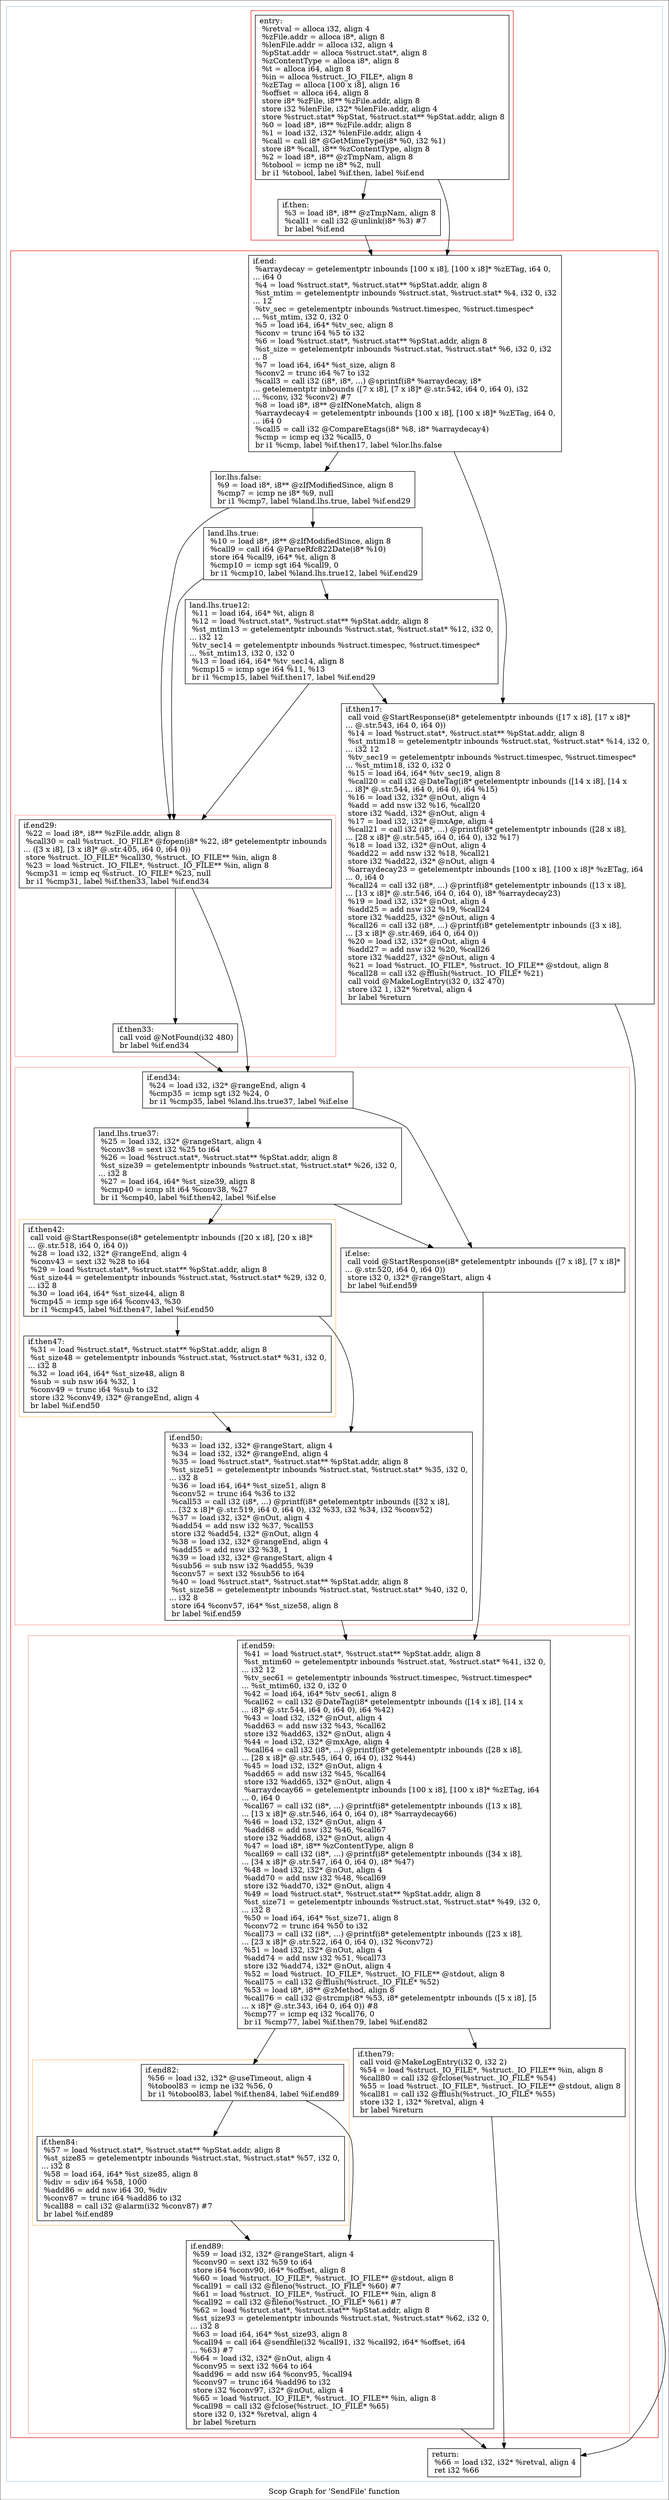 digraph "Scop Graph for 'SendFile' function" {
	label="Scop Graph for 'SendFile' function";

	Node0x20841b0 [shape=record,label="{entry:\l  %retval = alloca i32, align 4\l  %zFile.addr = alloca i8*, align 8\l  %lenFile.addr = alloca i32, align 4\l  %pStat.addr = alloca %struct.stat*, align 8\l  %zContentType = alloca i8*, align 8\l  %t = alloca i64, align 8\l  %in = alloca %struct._IO_FILE*, align 8\l  %zETag = alloca [100 x i8], align 16\l  %offset = alloca i64, align 8\l  store i8* %zFile, i8** %zFile.addr, align 8\l  store i32 %lenFile, i32* %lenFile.addr, align 4\l  store %struct.stat* %pStat, %struct.stat** %pStat.addr, align 8\l  %0 = load i8*, i8** %zFile.addr, align 8\l  %1 = load i32, i32* %lenFile.addr, align 4\l  %call = call i8* @GetMimeType(i8* %0, i32 %1)\l  store i8* %call, i8** %zContentType, align 8\l  %2 = load i8*, i8** @zTmpNam, align 8\l  %tobool = icmp ne i8* %2, null\l  br i1 %tobool, label %if.then, label %if.end\l}"];
	Node0x20841b0 -> Node0x1ff9ca0;
	Node0x20841b0 -> Node0x2001af0;
	Node0x1ff9ca0 [shape=record,label="{if.then:                                          \l  %3 = load i8*, i8** @zTmpNam, align 8\l  %call1 = call i32 @unlink(i8* %3) #7\l  br label %if.end\l}"];
	Node0x1ff9ca0 -> Node0x2001af0;
	Node0x2001af0 [shape=record,label="{if.end:                                           \l  %arraydecay = getelementptr inbounds [100 x i8], [100 x i8]* %zETag, i64 0,\l... i64 0\l  %4 = load %struct.stat*, %struct.stat** %pStat.addr, align 8\l  %st_mtim = getelementptr inbounds %struct.stat, %struct.stat* %4, i32 0, i32\l... 12\l  %tv_sec = getelementptr inbounds %struct.timespec, %struct.timespec*\l... %st_mtim, i32 0, i32 0\l  %5 = load i64, i64* %tv_sec, align 8\l  %conv = trunc i64 %5 to i32\l  %6 = load %struct.stat*, %struct.stat** %pStat.addr, align 8\l  %st_size = getelementptr inbounds %struct.stat, %struct.stat* %6, i32 0, i32\l... 8\l  %7 = load i64, i64* %st_size, align 8\l  %conv2 = trunc i64 %7 to i32\l  %call3 = call i32 (i8*, i8*, ...) @sprintf(i8* %arraydecay, i8*\l... getelementptr inbounds ([7 x i8], [7 x i8]* @.str.542, i64 0, i64 0), i32\l... %conv, i32 %conv2) #7\l  %8 = load i8*, i8** @zIfNoneMatch, align 8\l  %arraydecay4 = getelementptr inbounds [100 x i8], [100 x i8]* %zETag, i64 0,\l... i64 0\l  %call5 = call i32 @CompareEtags(i8* %8, i8* %arraydecay4)\l  %cmp = icmp eq i32 %call5, 0\l  br i1 %cmp, label %if.then17, label %lor.lhs.false\l}"];
	Node0x2001af0 -> Node0x2024550;
	Node0x2001af0 -> Node0x1fe0de0;
	Node0x2024550 [shape=record,label="{if.then17:                                        \l  call void @StartResponse(i8* getelementptr inbounds ([17 x i8], [17 x i8]*\l... @.str.543, i64 0, i64 0))\l  %14 = load %struct.stat*, %struct.stat** %pStat.addr, align 8\l  %st_mtim18 = getelementptr inbounds %struct.stat, %struct.stat* %14, i32 0,\l... i32 12\l  %tv_sec19 = getelementptr inbounds %struct.timespec, %struct.timespec*\l... %st_mtim18, i32 0, i32 0\l  %15 = load i64, i64* %tv_sec19, align 8\l  %call20 = call i32 @DateTag(i8* getelementptr inbounds ([14 x i8], [14 x\l... i8]* @.str.544, i64 0, i64 0), i64 %15)\l  %16 = load i32, i32* @nOut, align 4\l  %add = add nsw i32 %16, %call20\l  store i32 %add, i32* @nOut, align 4\l  %17 = load i32, i32* @mxAge, align 4\l  %call21 = call i32 (i8*, ...) @printf(i8* getelementptr inbounds ([28 x i8],\l... [28 x i8]* @.str.545, i64 0, i64 0), i32 %17)\l  %18 = load i32, i32* @nOut, align 4\l  %add22 = add nsw i32 %18, %call21\l  store i32 %add22, i32* @nOut, align 4\l  %arraydecay23 = getelementptr inbounds [100 x i8], [100 x i8]* %zETag, i64\l... 0, i64 0\l  %call24 = call i32 (i8*, ...) @printf(i8* getelementptr inbounds ([13 x i8],\l... [13 x i8]* @.str.546, i64 0, i64 0), i8* %arraydecay23)\l  %19 = load i32, i32* @nOut, align 4\l  %add25 = add nsw i32 %19, %call24\l  store i32 %add25, i32* @nOut, align 4\l  %call26 = call i32 (i8*, ...) @printf(i8* getelementptr inbounds ([3 x i8],\l... [3 x i8]* @.str.469, i64 0, i64 0))\l  %20 = load i32, i32* @nOut, align 4\l  %add27 = add nsw i32 %20, %call26\l  store i32 %add27, i32* @nOut, align 4\l  %21 = load %struct._IO_FILE*, %struct._IO_FILE** @stdout, align 8\l  %call28 = call i32 @fflush(%struct._IO_FILE* %21)\l  call void @MakeLogEntry(i32 0, i32 470)\l  store i32 1, i32* %retval, align 4\l  br label %return\l}"];
	Node0x2024550 -> Node0x1fdd190;
	Node0x1fdd190 [shape=record,label="{return:                                           \l  %66 = load i32, i32* %retval, align 4\l  ret i32 %66\l}"];
	Node0x1fe0de0 [shape=record,label="{lor.lhs.false:                                    \l  %9 = load i8*, i8** @zIfModifiedSince, align 8\l  %cmp7 = icmp ne i8* %9, null\l  br i1 %cmp7, label %land.lhs.true, label %if.end29\l}"];
	Node0x1fe0de0 -> Node0x1ffdb80;
	Node0x1fe0de0 -> Node0x1fe9a30;
	Node0x1ffdb80 [shape=record,label="{land.lhs.true:                                    \l  %10 = load i8*, i8** @zIfModifiedSince, align 8\l  %call9 = call i64 @ParseRfc822Date(i8* %10)\l  store i64 %call9, i64* %t, align 8\l  %cmp10 = icmp sgt i64 %call9, 0\l  br i1 %cmp10, label %land.lhs.true12, label %if.end29\l}"];
	Node0x1ffdb80 -> Node0x2029dc0;
	Node0x1ffdb80 -> Node0x1fe9a30;
	Node0x2029dc0 [shape=record,label="{land.lhs.true12:                                  \l  %11 = load i64, i64* %t, align 8\l  %12 = load %struct.stat*, %struct.stat** %pStat.addr, align 8\l  %st_mtim13 = getelementptr inbounds %struct.stat, %struct.stat* %12, i32 0,\l... i32 12\l  %tv_sec14 = getelementptr inbounds %struct.timespec, %struct.timespec*\l... %st_mtim13, i32 0, i32 0\l  %13 = load i64, i64* %tv_sec14, align 8\l  %cmp15 = icmp sge i64 %11, %13\l  br i1 %cmp15, label %if.then17, label %if.end29\l}"];
	Node0x2029dc0 -> Node0x2024550;
	Node0x2029dc0 -> Node0x1fe9a30;
	Node0x1fe9a30 [shape=record,label="{if.end29:                                         \l  %22 = load i8*, i8** %zFile.addr, align 8\l  %call30 = call %struct._IO_FILE* @fopen(i8* %22, i8* getelementptr inbounds\l... ([3 x i8], [3 x i8]* @.str.405, i64 0, i64 0))\l  store %struct._IO_FILE* %call30, %struct._IO_FILE** %in, align 8\l  %23 = load %struct._IO_FILE*, %struct._IO_FILE** %in, align 8\l  %cmp31 = icmp eq %struct._IO_FILE* %23, null\l  br i1 %cmp31, label %if.then33, label %if.end34\l}"];
	Node0x1fe9a30 -> Node0x2021380;
	Node0x1fe9a30 -> Node0x20865c0;
	Node0x2021380 [shape=record,label="{if.then33:                                        \l  call void @NotFound(i32 480)\l  br label %if.end34\l}"];
	Node0x2021380 -> Node0x20865c0;
	Node0x20865c0 [shape=record,label="{if.end34:                                         \l  %24 = load i32, i32* @rangeEnd, align 4\l  %cmp35 = icmp sgt i32 %24, 0\l  br i1 %cmp35, label %land.lhs.true37, label %if.else\l}"];
	Node0x20865c0 -> Node0x2018f50;
	Node0x20865c0 -> Node0x1fe4ae0;
	Node0x2018f50 [shape=record,label="{land.lhs.true37:                                  \l  %25 = load i32, i32* @rangeStart, align 4\l  %conv38 = sext i32 %25 to i64\l  %26 = load %struct.stat*, %struct.stat** %pStat.addr, align 8\l  %st_size39 = getelementptr inbounds %struct.stat, %struct.stat* %26, i32 0,\l... i32 8\l  %27 = load i64, i64* %st_size39, align 8\l  %cmp40 = icmp slt i64 %conv38, %27\l  br i1 %cmp40, label %if.then42, label %if.else\l}"];
	Node0x2018f50 -> Node0x20a4ef0;
	Node0x2018f50 -> Node0x1fe4ae0;
	Node0x20a4ef0 [shape=record,label="{if.then42:                                        \l  call void @StartResponse(i8* getelementptr inbounds ([20 x i8], [20 x i8]*\l... @.str.518, i64 0, i64 0))\l  %28 = load i32, i32* @rangeEnd, align 4\l  %conv43 = sext i32 %28 to i64\l  %29 = load %struct.stat*, %struct.stat** %pStat.addr, align 8\l  %st_size44 = getelementptr inbounds %struct.stat, %struct.stat* %29, i32 0,\l... i32 8\l  %30 = load i64, i64* %st_size44, align 8\l  %cmp45 = icmp sge i64 %conv43, %30\l  br i1 %cmp45, label %if.then47, label %if.end50\l}"];
	Node0x20a4ef0 -> Node0x1fd6df0;
	Node0x20a4ef0 -> Node0x20287f0;
	Node0x1fd6df0 [shape=record,label="{if.then47:                                        \l  %31 = load %struct.stat*, %struct.stat** %pStat.addr, align 8\l  %st_size48 = getelementptr inbounds %struct.stat, %struct.stat* %31, i32 0,\l... i32 8\l  %32 = load i64, i64* %st_size48, align 8\l  %sub = sub nsw i64 %32, 1\l  %conv49 = trunc i64 %sub to i32\l  store i32 %conv49, i32* @rangeEnd, align 4\l  br label %if.end50\l}"];
	Node0x1fd6df0 -> Node0x20287f0;
	Node0x20287f0 [shape=record,label="{if.end50:                                         \l  %33 = load i32, i32* @rangeStart, align 4\l  %34 = load i32, i32* @rangeEnd, align 4\l  %35 = load %struct.stat*, %struct.stat** %pStat.addr, align 8\l  %st_size51 = getelementptr inbounds %struct.stat, %struct.stat* %35, i32 0,\l... i32 8\l  %36 = load i64, i64* %st_size51, align 8\l  %conv52 = trunc i64 %36 to i32\l  %call53 = call i32 (i8*, ...) @printf(i8* getelementptr inbounds ([32 x i8],\l... [32 x i8]* @.str.519, i64 0, i64 0), i32 %33, i32 %34, i32 %conv52)\l  %37 = load i32, i32* @nOut, align 4\l  %add54 = add nsw i32 %37, %call53\l  store i32 %add54, i32* @nOut, align 4\l  %38 = load i32, i32* @rangeEnd, align 4\l  %add55 = add nsw i32 %38, 1\l  %39 = load i32, i32* @rangeStart, align 4\l  %sub56 = sub nsw i32 %add55, %39\l  %conv57 = sext i32 %sub56 to i64\l  %40 = load %struct.stat*, %struct.stat** %pStat.addr, align 8\l  %st_size58 = getelementptr inbounds %struct.stat, %struct.stat* %40, i32 0,\l... i32 8\l  store i64 %conv57, i64* %st_size58, align 8\l  br label %if.end59\l}"];
	Node0x20287f0 -> Node0x1ffa8a0;
	Node0x1ffa8a0 [shape=record,label="{if.end59:                                         \l  %41 = load %struct.stat*, %struct.stat** %pStat.addr, align 8\l  %st_mtim60 = getelementptr inbounds %struct.stat, %struct.stat* %41, i32 0,\l... i32 12\l  %tv_sec61 = getelementptr inbounds %struct.timespec, %struct.timespec*\l... %st_mtim60, i32 0, i32 0\l  %42 = load i64, i64* %tv_sec61, align 8\l  %call62 = call i32 @DateTag(i8* getelementptr inbounds ([14 x i8], [14 x\l... i8]* @.str.544, i64 0, i64 0), i64 %42)\l  %43 = load i32, i32* @nOut, align 4\l  %add63 = add nsw i32 %43, %call62\l  store i32 %add63, i32* @nOut, align 4\l  %44 = load i32, i32* @mxAge, align 4\l  %call64 = call i32 (i8*, ...) @printf(i8* getelementptr inbounds ([28 x i8],\l... [28 x i8]* @.str.545, i64 0, i64 0), i32 %44)\l  %45 = load i32, i32* @nOut, align 4\l  %add65 = add nsw i32 %45, %call64\l  store i32 %add65, i32* @nOut, align 4\l  %arraydecay66 = getelementptr inbounds [100 x i8], [100 x i8]* %zETag, i64\l... 0, i64 0\l  %call67 = call i32 (i8*, ...) @printf(i8* getelementptr inbounds ([13 x i8],\l... [13 x i8]* @.str.546, i64 0, i64 0), i8* %arraydecay66)\l  %46 = load i32, i32* @nOut, align 4\l  %add68 = add nsw i32 %46, %call67\l  store i32 %add68, i32* @nOut, align 4\l  %47 = load i8*, i8** %zContentType, align 8\l  %call69 = call i32 (i8*, ...) @printf(i8* getelementptr inbounds ([34 x i8],\l... [34 x i8]* @.str.547, i64 0, i64 0), i8* %47)\l  %48 = load i32, i32* @nOut, align 4\l  %add70 = add nsw i32 %48, %call69\l  store i32 %add70, i32* @nOut, align 4\l  %49 = load %struct.stat*, %struct.stat** %pStat.addr, align 8\l  %st_size71 = getelementptr inbounds %struct.stat, %struct.stat* %49, i32 0,\l... i32 8\l  %50 = load i64, i64* %st_size71, align 8\l  %conv72 = trunc i64 %50 to i32\l  %call73 = call i32 (i8*, ...) @printf(i8* getelementptr inbounds ([23 x i8],\l... [23 x i8]* @.str.522, i64 0, i64 0), i32 %conv72)\l  %51 = load i32, i32* @nOut, align 4\l  %add74 = add nsw i32 %51, %call73\l  store i32 %add74, i32* @nOut, align 4\l  %52 = load %struct._IO_FILE*, %struct._IO_FILE** @stdout, align 8\l  %call75 = call i32 @fflush(%struct._IO_FILE* %52)\l  %53 = load i8*, i8** @zMethod, align 8\l  %call76 = call i32 @strcmp(i8* %53, i8* getelementptr inbounds ([5 x i8], [5\l... x i8]* @.str.343, i64 0, i64 0)) #8\l  %cmp77 = icmp eq i32 %call76, 0\l  br i1 %cmp77, label %if.then79, label %if.end82\l}"];
	Node0x1ffa8a0 -> Node0x2095ea0;
	Node0x1ffa8a0 -> Node0x2003c80;
	Node0x2095ea0 [shape=record,label="{if.then79:                                        \l  call void @MakeLogEntry(i32 0, i32 2)\l  %54 = load %struct._IO_FILE*, %struct._IO_FILE** %in, align 8\l  %call80 = call i32 @fclose(%struct._IO_FILE* %54)\l  %55 = load %struct._IO_FILE*, %struct._IO_FILE** @stdout, align 8\l  %call81 = call i32 @fflush(%struct._IO_FILE* %55)\l  store i32 1, i32* %retval, align 4\l  br label %return\l}"];
	Node0x2095ea0 -> Node0x1fdd190;
	Node0x2003c80 [shape=record,label="{if.end82:                                         \l  %56 = load i32, i32* @useTimeout, align 4\l  %tobool83 = icmp ne i32 %56, 0\l  br i1 %tobool83, label %if.then84, label %if.end89\l}"];
	Node0x2003c80 -> Node0x1fe3af0;
	Node0x2003c80 -> Node0x20132d0;
	Node0x1fe3af0 [shape=record,label="{if.then84:                                        \l  %57 = load %struct.stat*, %struct.stat** %pStat.addr, align 8\l  %st_size85 = getelementptr inbounds %struct.stat, %struct.stat* %57, i32 0,\l... i32 8\l  %58 = load i64, i64* %st_size85, align 8\l  %div = sdiv i64 %58, 1000\l  %add86 = add nsw i64 30, %div\l  %conv87 = trunc i64 %add86 to i32\l  %call88 = call i32 @alarm(i32 %conv87) #7\l  br label %if.end89\l}"];
	Node0x1fe3af0 -> Node0x20132d0;
	Node0x20132d0 [shape=record,label="{if.end89:                                         \l  %59 = load i32, i32* @rangeStart, align 4\l  %conv90 = sext i32 %59 to i64\l  store i64 %conv90, i64* %offset, align 8\l  %60 = load %struct._IO_FILE*, %struct._IO_FILE** @stdout, align 8\l  %call91 = call i32 @fileno(%struct._IO_FILE* %60) #7\l  %61 = load %struct._IO_FILE*, %struct._IO_FILE** %in, align 8\l  %call92 = call i32 @fileno(%struct._IO_FILE* %61) #7\l  %62 = load %struct.stat*, %struct.stat** %pStat.addr, align 8\l  %st_size93 = getelementptr inbounds %struct.stat, %struct.stat* %62, i32 0,\l... i32 8\l  %63 = load i64, i64* %st_size93, align 8\l  %call94 = call i64 @sendfile(i32 %call91, i32 %call92, i64* %offset, i64\l... %63) #7\l  %64 = load i32, i32* @nOut, align 4\l  %conv95 = sext i32 %64 to i64\l  %add96 = add nsw i64 %conv95, %call94\l  %conv97 = trunc i64 %add96 to i32\l  store i32 %conv97, i32* @nOut, align 4\l  %65 = load %struct._IO_FILE*, %struct._IO_FILE** %in, align 8\l  %call98 = call i32 @fclose(%struct._IO_FILE* %65)\l  store i32 0, i32* %retval, align 4\l  br label %return\l}"];
	Node0x20132d0 -> Node0x1fdd190;
	Node0x1fe4ae0 [shape=record,label="{if.else:                                          \l  call void @StartResponse(i8* getelementptr inbounds ([7 x i8], [7 x i8]*\l... @.str.520, i64 0, i64 0))\l  store i32 0, i32* @rangeStart, align 4\l  br label %if.end59\l}"];
	Node0x1fe4ae0 -> Node0x1ffa8a0;
	colorscheme = "paired12"
        subgraph cluster_0x1f42c70 {
          label = "";
          style = solid;
          color = 1
          subgraph cluster_0x20a4df0 {
            label = "";
            style = solid;
            color = 6
            Node0x20841b0;
            Node0x1ff9ca0;
          }
          subgraph cluster_0x20e1000 {
            label = "";
            style = solid;
            color = 6
            subgraph cluster_0x1f42cf0 {
              label = "";
              style = solid;
              color = 5
              Node0x1fe9a30;
              Node0x2021380;
            }
            subgraph cluster_0x20dc480 {
              label = "";
              style = solid;
              color = 5
              subgraph cluster_0x20a4e70 {
                label = "";
                style = solid;
                color = 7
                Node0x20a4ef0;
                Node0x1fd6df0;
              }
              Node0x20865c0;
              Node0x2018f50;
              Node0x20287f0;
              Node0x1fe4ae0;
            }
            subgraph cluster_0x1f42b70 {
              label = "";
              style = solid;
              color = 5
              subgraph cluster_0x1f42bf0 {
                label = "";
                style = solid;
                color = 7
                Node0x2003c80;
                Node0x1fe3af0;
              }
              Node0x1ffa8a0;
              Node0x2095ea0;
              Node0x20132d0;
            }
            Node0x2001af0;
            Node0x2024550;
            Node0x1fe0de0;
            Node0x1ffdb80;
            Node0x2029dc0;
          }
          Node0x1fdd190;
        }
}
